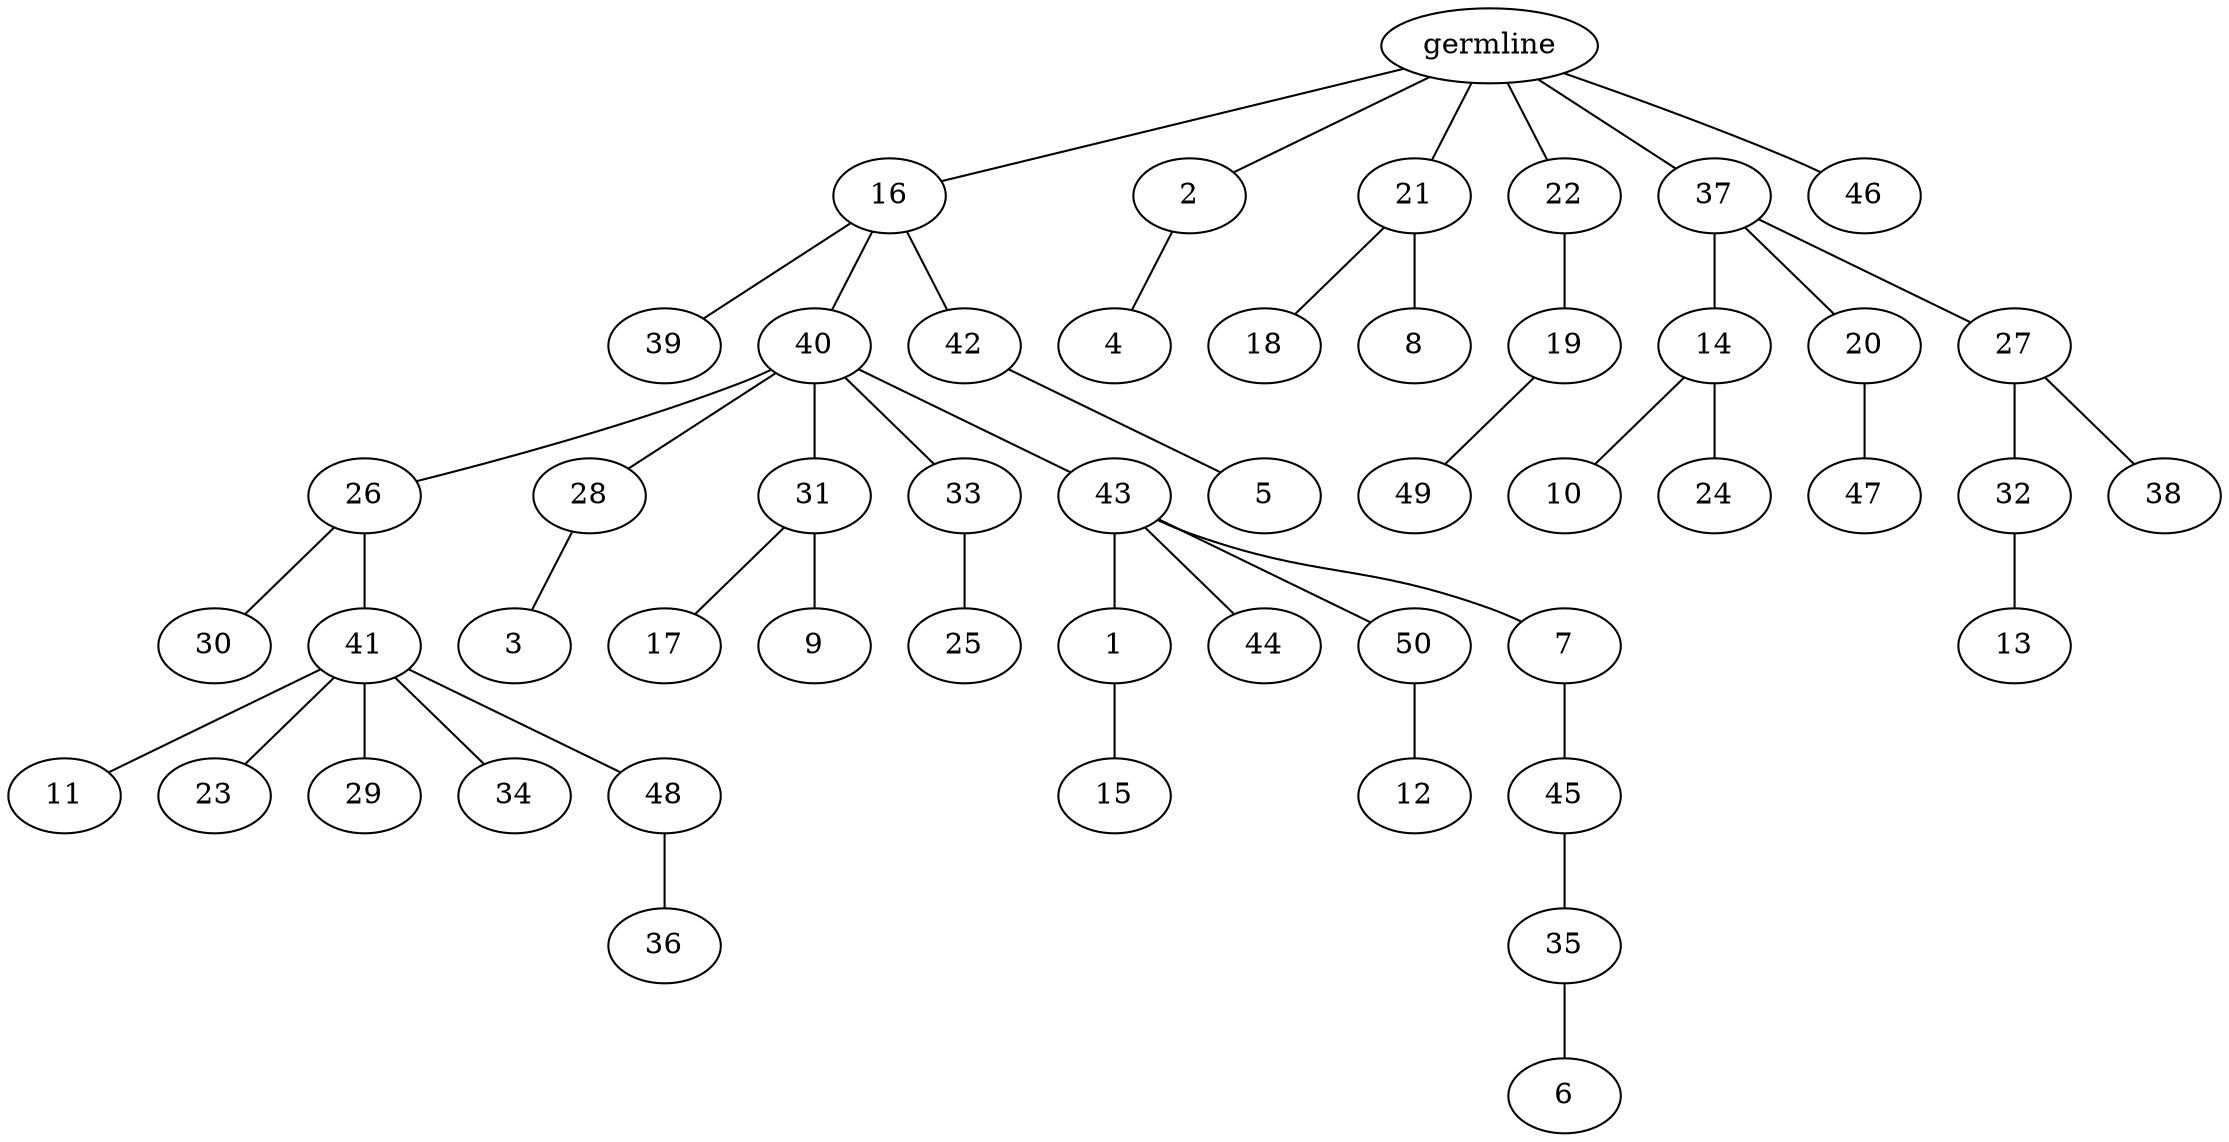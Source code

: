 graph tree {
    "140701782768656" [label="germline"];
    "140701784570272" [label="16"];
    "140701784568784" [label="39"];
    "140701784568208" [label="40"];
    "140701784568352" [label="26"];
    "140701784570032" [label="30"];
    "140701784571568" [label="41"];
    "140701784571328" [label="11"];
    "140701784567920" [label="23"];
    "140701784569792" [label="29"];
    "140701784569504" [label="34"];
    "140701784568592" [label="48"];
    "140701784571376" [label="36"];
    "140701784570896" [label="28"];
    "140701784568640" [label="3"];
    "140701784569264" [label="31"];
    "140701784569696" [label="17"];
    "140701784571760" [label="9"];
    "140701784569024" [label="33"];
    "140701784567968" [label="25"];
    "140701784571664" [label="43"];
    "140701784570320" [label="1"];
    "140701783661056" [label="15"];
    "140701783661824" [label="44"];
    "140701783661968" [label="50"];
    "140701783659040" [label="12"];
    "140701783660480" [label="7"];
    "140701783662496" [label="45"];
    "140701783661248" [label="35"];
    "140701769347328" [label="6"];
    "140701784570656" [label="42"];
    "140701783661488" [label="5"];
    "140701784569168" [label="2"];
    "140701783661392" [label="4"];
    "140701784569648" [label="21"];
    "140701783662016" [label="18"];
    "140701783659808" [label="8"];
    "140701783661872" [label="22"];
    "140701783660912" [label="19"];
    "140701783658752" [label="49"];
    "140701783659568" [label="37"];
    "140701783661008" [label="14"];
    "140701783659616" [label="10"];
    "140701783659184" [label="24"];
    "140701783660816" [label="20"];
    "140701783661776" [label="47"];
    "140701783658704" [label="27"];
    "140701783659328" [label="32"];
    "140701783660528" [label="13"];
    "140701778802288" [label="38"];
    "140701783662208" [label="46"];
    "140701782768656" -- "140701784570272";
    "140701782768656" -- "140701784569168";
    "140701782768656" -- "140701784569648";
    "140701782768656" -- "140701783661872";
    "140701782768656" -- "140701783659568";
    "140701782768656" -- "140701783662208";
    "140701784570272" -- "140701784568784";
    "140701784570272" -- "140701784568208";
    "140701784570272" -- "140701784570656";
    "140701784568208" -- "140701784568352";
    "140701784568208" -- "140701784570896";
    "140701784568208" -- "140701784569264";
    "140701784568208" -- "140701784569024";
    "140701784568208" -- "140701784571664";
    "140701784568352" -- "140701784570032";
    "140701784568352" -- "140701784571568";
    "140701784571568" -- "140701784571328";
    "140701784571568" -- "140701784567920";
    "140701784571568" -- "140701784569792";
    "140701784571568" -- "140701784569504";
    "140701784571568" -- "140701784568592";
    "140701784568592" -- "140701784571376";
    "140701784570896" -- "140701784568640";
    "140701784569264" -- "140701784569696";
    "140701784569264" -- "140701784571760";
    "140701784569024" -- "140701784567968";
    "140701784571664" -- "140701784570320";
    "140701784571664" -- "140701783661824";
    "140701784571664" -- "140701783661968";
    "140701784571664" -- "140701783660480";
    "140701784570320" -- "140701783661056";
    "140701783661968" -- "140701783659040";
    "140701783660480" -- "140701783662496";
    "140701783662496" -- "140701783661248";
    "140701783661248" -- "140701769347328";
    "140701784570656" -- "140701783661488";
    "140701784569168" -- "140701783661392";
    "140701784569648" -- "140701783662016";
    "140701784569648" -- "140701783659808";
    "140701783661872" -- "140701783660912";
    "140701783660912" -- "140701783658752";
    "140701783659568" -- "140701783661008";
    "140701783659568" -- "140701783660816";
    "140701783659568" -- "140701783658704";
    "140701783661008" -- "140701783659616";
    "140701783661008" -- "140701783659184";
    "140701783660816" -- "140701783661776";
    "140701783658704" -- "140701783659328";
    "140701783658704" -- "140701778802288";
    "140701783659328" -- "140701783660528";
}
